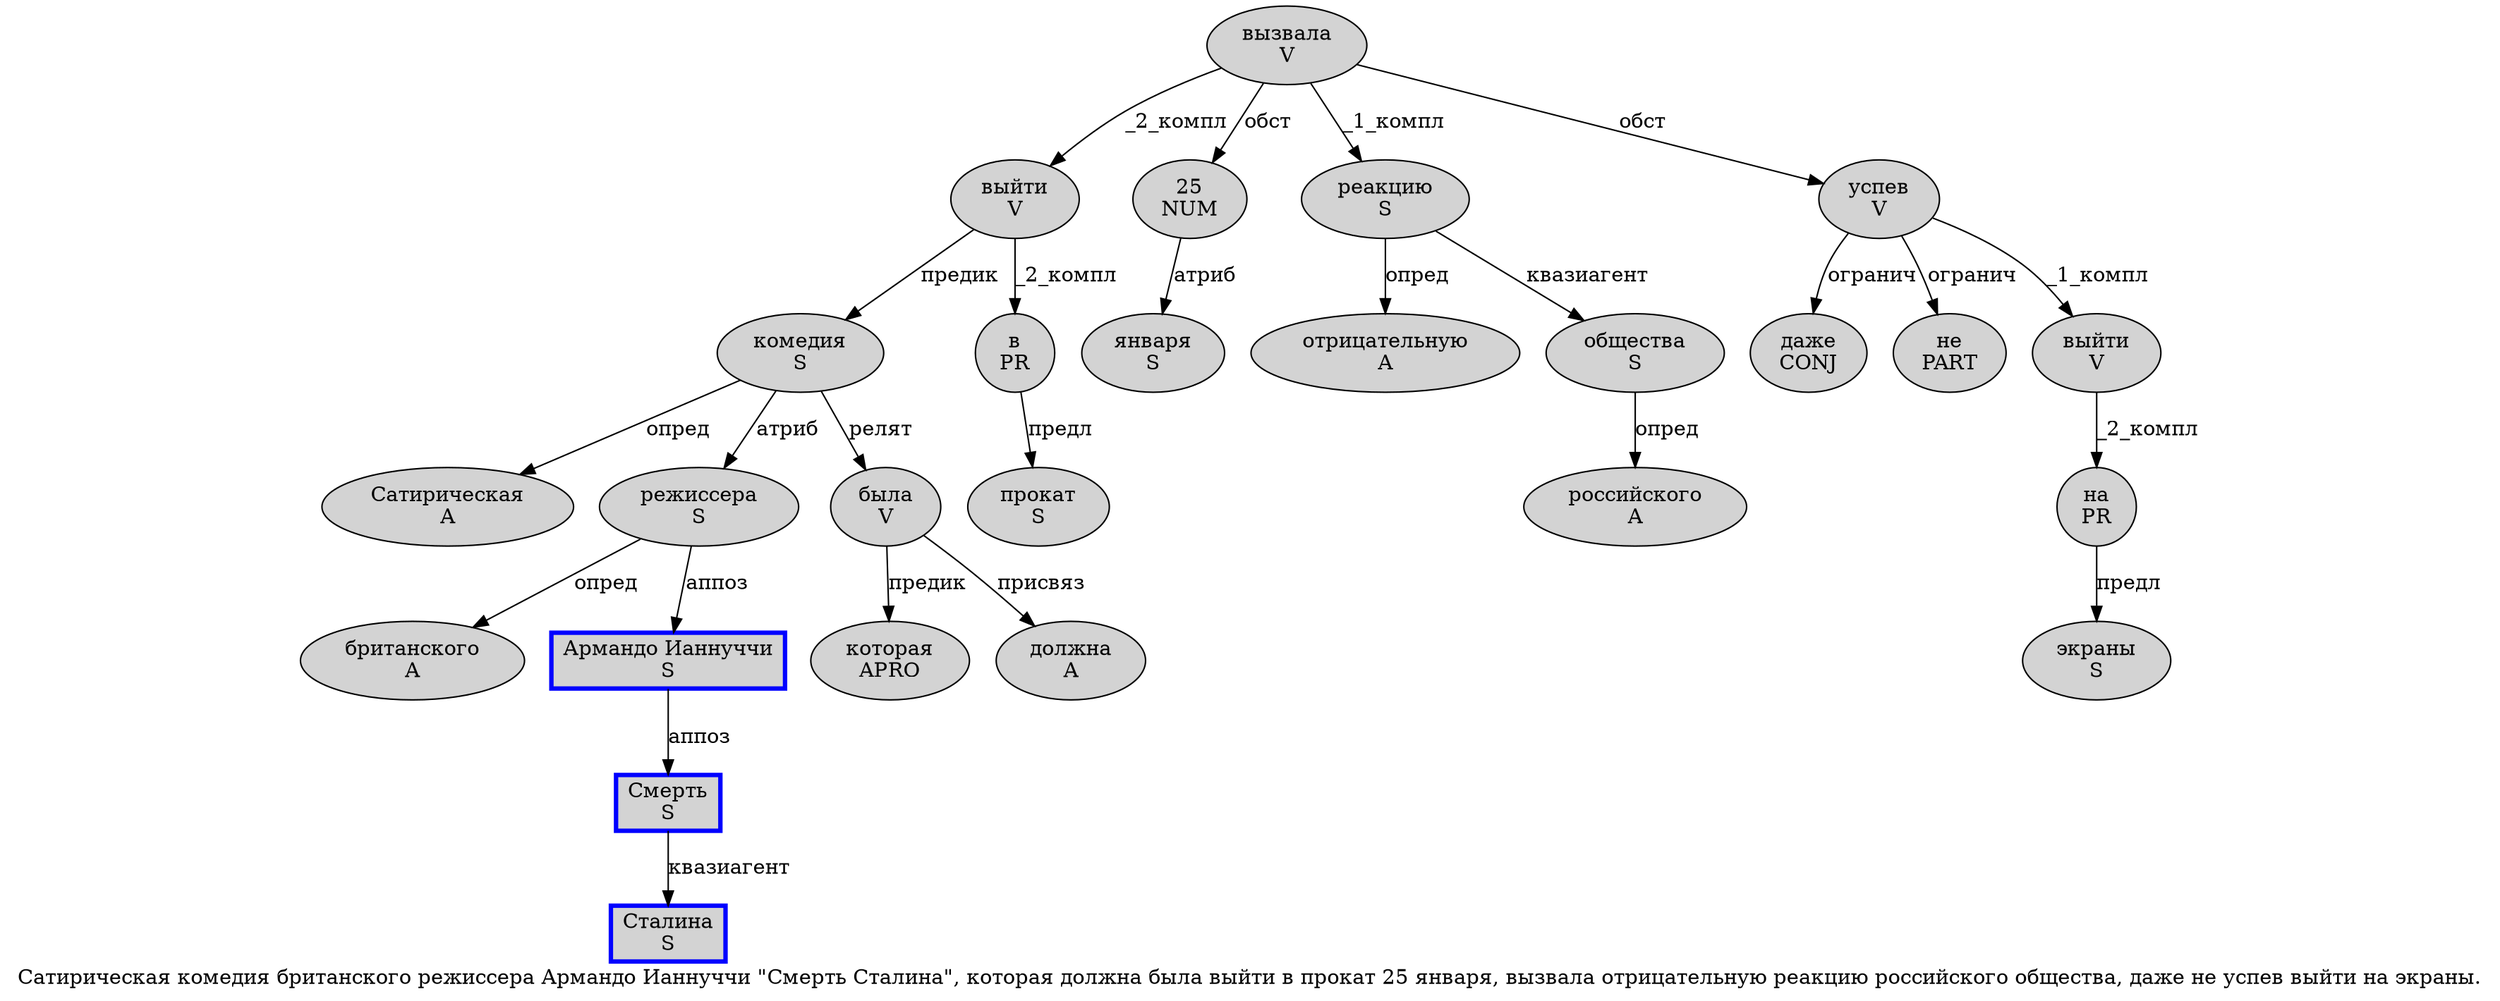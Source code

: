 digraph SENTENCE_1137 {
	graph [label="Сатирическая комедия британского режиссера Армандо Ианнуччи \"Смерть Сталина\", которая должна была выйти в прокат 25 января, вызвала отрицательную реакцию российского общества, даже не успев выйти на экраны."]
	node [style=filled]
		0 [label="Сатирическая
A" color="" fillcolor=lightgray penwidth=1 shape=ellipse]
		1 [label="комедия
S" color="" fillcolor=lightgray penwidth=1 shape=ellipse]
		2 [label="британского
A" color="" fillcolor=lightgray penwidth=1 shape=ellipse]
		3 [label="режиссера
S" color="" fillcolor=lightgray penwidth=1 shape=ellipse]
		4 [label="Армандо Ианнуччи
S" color=blue fillcolor=lightgray penwidth=3 shape=box]
		6 [label="Смерть
S" color=blue fillcolor=lightgray penwidth=3 shape=box]
		7 [label="Сталина
S" color=blue fillcolor=lightgray penwidth=3 shape=box]
		10 [label="которая
APRO" color="" fillcolor=lightgray penwidth=1 shape=ellipse]
		11 [label="должна
A" color="" fillcolor=lightgray penwidth=1 shape=ellipse]
		12 [label="была
V" color="" fillcolor=lightgray penwidth=1 shape=ellipse]
		13 [label="выйти
V" color="" fillcolor=lightgray penwidth=1 shape=ellipse]
		14 [label="в
PR" color="" fillcolor=lightgray penwidth=1 shape=ellipse]
		15 [label="прокат
S" color="" fillcolor=lightgray penwidth=1 shape=ellipse]
		16 [label="25
NUM" color="" fillcolor=lightgray penwidth=1 shape=ellipse]
		17 [label="января
S" color="" fillcolor=lightgray penwidth=1 shape=ellipse]
		19 [label="вызвала
V" color="" fillcolor=lightgray penwidth=1 shape=ellipse]
		20 [label="отрицательную
A" color="" fillcolor=lightgray penwidth=1 shape=ellipse]
		21 [label="реакцию
S" color="" fillcolor=lightgray penwidth=1 shape=ellipse]
		22 [label="российского
A" color="" fillcolor=lightgray penwidth=1 shape=ellipse]
		23 [label="общества
S" color="" fillcolor=lightgray penwidth=1 shape=ellipse]
		25 [label="даже
CONJ" color="" fillcolor=lightgray penwidth=1 shape=ellipse]
		26 [label="не
PART" color="" fillcolor=lightgray penwidth=1 shape=ellipse]
		27 [label="успев
V" color="" fillcolor=lightgray penwidth=1 shape=ellipse]
		28 [label="выйти
V" color="" fillcolor=lightgray penwidth=1 shape=ellipse]
		29 [label="на
PR" color="" fillcolor=lightgray penwidth=1 shape=ellipse]
		30 [label="экраны
S" color="" fillcolor=lightgray penwidth=1 shape=ellipse]
			6 -> 7 [label="квазиагент"]
			1 -> 0 [label="опред"]
			1 -> 3 [label="атриб"]
			1 -> 12 [label="релят"]
			21 -> 20 [label="опред"]
			21 -> 23 [label="квазиагент"]
			16 -> 17 [label="атриб"]
			28 -> 29 [label="_2_компл"]
			3 -> 2 [label="опред"]
			3 -> 4 [label="аппоз"]
			13 -> 1 [label="предик"]
			13 -> 14 [label="_2_компл"]
			14 -> 15 [label="предл"]
			23 -> 22 [label="опред"]
			27 -> 25 [label="огранич"]
			27 -> 26 [label="огранич"]
			27 -> 28 [label="_1_компл"]
			19 -> 13 [label="_2_компл"]
			19 -> 16 [label="обст"]
			19 -> 21 [label="_1_компл"]
			19 -> 27 [label="обст"]
			29 -> 30 [label="предл"]
			12 -> 10 [label="предик"]
			12 -> 11 [label="присвяз"]
			4 -> 6 [label="аппоз"]
}
